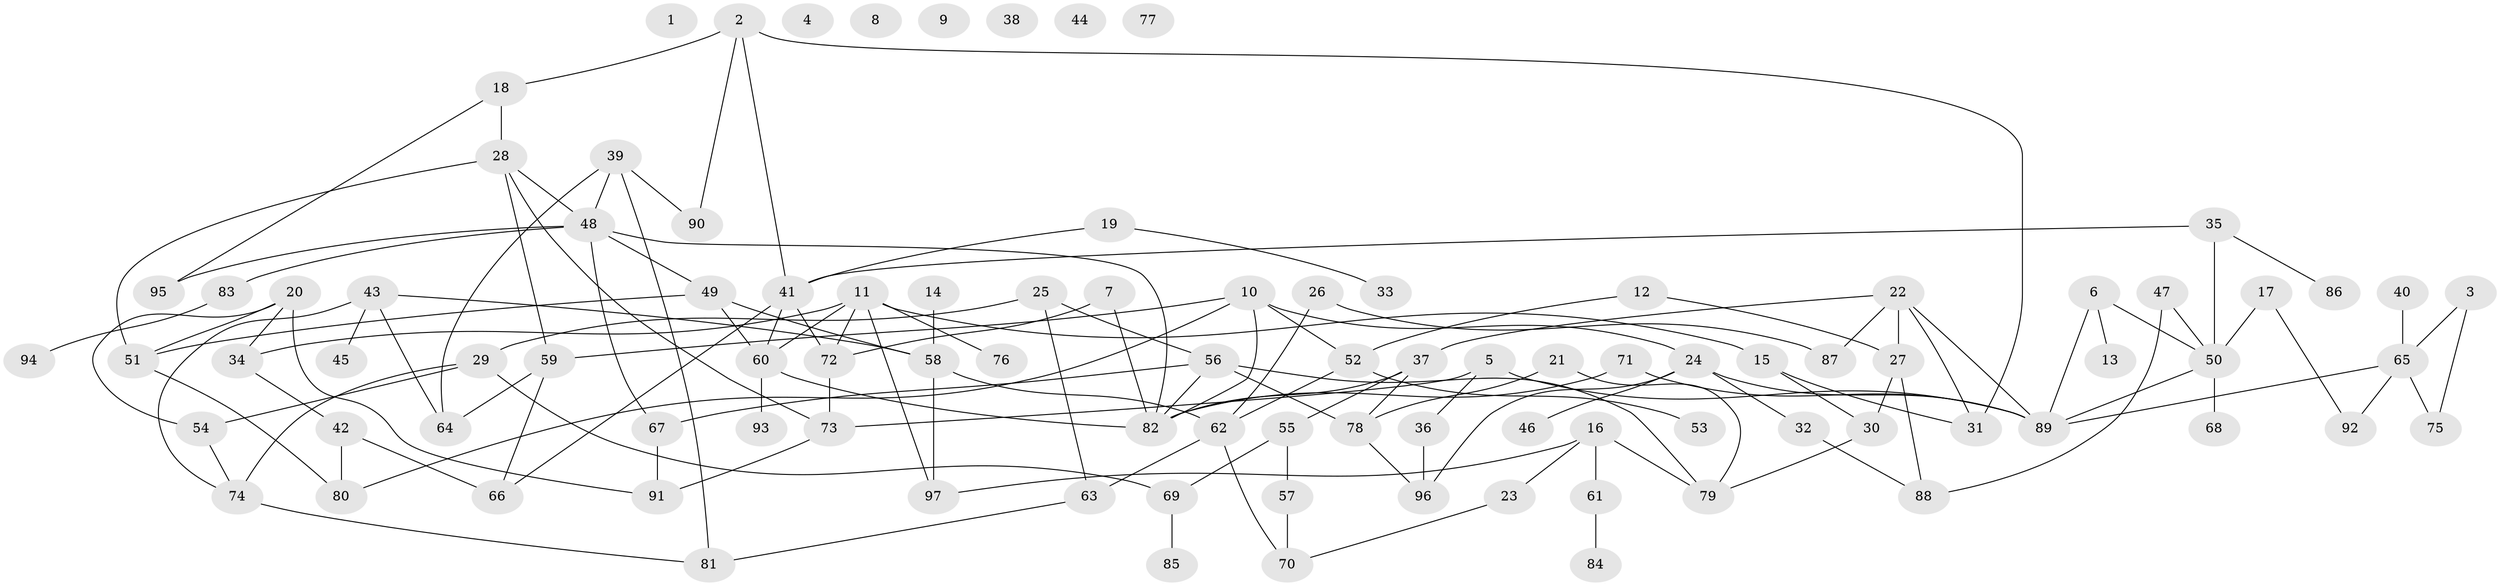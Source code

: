 // Generated by graph-tools (version 1.1) at 2025/00/03/09/25 03:00:40]
// undirected, 97 vertices, 139 edges
graph export_dot {
graph [start="1"]
  node [color=gray90,style=filled];
  1;
  2;
  3;
  4;
  5;
  6;
  7;
  8;
  9;
  10;
  11;
  12;
  13;
  14;
  15;
  16;
  17;
  18;
  19;
  20;
  21;
  22;
  23;
  24;
  25;
  26;
  27;
  28;
  29;
  30;
  31;
  32;
  33;
  34;
  35;
  36;
  37;
  38;
  39;
  40;
  41;
  42;
  43;
  44;
  45;
  46;
  47;
  48;
  49;
  50;
  51;
  52;
  53;
  54;
  55;
  56;
  57;
  58;
  59;
  60;
  61;
  62;
  63;
  64;
  65;
  66;
  67;
  68;
  69;
  70;
  71;
  72;
  73;
  74;
  75;
  76;
  77;
  78;
  79;
  80;
  81;
  82;
  83;
  84;
  85;
  86;
  87;
  88;
  89;
  90;
  91;
  92;
  93;
  94;
  95;
  96;
  97;
  2 -- 18;
  2 -- 31;
  2 -- 41;
  2 -- 90;
  3 -- 65;
  3 -- 75;
  5 -- 36;
  5 -- 73;
  5 -- 89;
  6 -- 13;
  6 -- 50;
  6 -- 89;
  7 -- 72;
  7 -- 82;
  10 -- 24;
  10 -- 52;
  10 -- 59;
  10 -- 80;
  10 -- 82;
  11 -- 15;
  11 -- 34;
  11 -- 60;
  11 -- 72;
  11 -- 76;
  11 -- 97;
  12 -- 27;
  12 -- 52;
  14 -- 58;
  15 -- 30;
  15 -- 31;
  16 -- 23;
  16 -- 61;
  16 -- 79;
  16 -- 97;
  17 -- 50;
  17 -- 92;
  18 -- 28;
  18 -- 95;
  19 -- 33;
  19 -- 41;
  20 -- 34;
  20 -- 51;
  20 -- 54;
  20 -- 91;
  21 -- 78;
  21 -- 79;
  22 -- 27;
  22 -- 31;
  22 -- 37;
  22 -- 87;
  22 -- 89;
  23 -- 70;
  24 -- 32;
  24 -- 46;
  24 -- 89;
  24 -- 96;
  25 -- 29;
  25 -- 56;
  25 -- 63;
  26 -- 62;
  26 -- 87;
  27 -- 30;
  27 -- 88;
  28 -- 48;
  28 -- 51;
  28 -- 59;
  28 -- 73;
  29 -- 54;
  29 -- 69;
  29 -- 74;
  30 -- 79;
  32 -- 88;
  34 -- 42;
  35 -- 41;
  35 -- 50;
  35 -- 86;
  36 -- 96;
  37 -- 55;
  37 -- 78;
  37 -- 82;
  39 -- 48;
  39 -- 64;
  39 -- 81;
  39 -- 90;
  40 -- 65;
  41 -- 60;
  41 -- 66;
  41 -- 72;
  42 -- 66;
  42 -- 80;
  43 -- 45;
  43 -- 58;
  43 -- 64;
  43 -- 74;
  47 -- 50;
  47 -- 88;
  48 -- 49;
  48 -- 67;
  48 -- 82;
  48 -- 83;
  48 -- 95;
  49 -- 51;
  49 -- 58;
  49 -- 60;
  50 -- 68;
  50 -- 89;
  51 -- 80;
  52 -- 53;
  52 -- 62;
  54 -- 74;
  55 -- 57;
  55 -- 69;
  56 -- 67;
  56 -- 78;
  56 -- 79;
  56 -- 82;
  57 -- 70;
  58 -- 62;
  58 -- 97;
  59 -- 64;
  59 -- 66;
  60 -- 82;
  60 -- 93;
  61 -- 84;
  62 -- 63;
  62 -- 70;
  63 -- 81;
  65 -- 75;
  65 -- 89;
  65 -- 92;
  67 -- 91;
  69 -- 85;
  71 -- 82;
  71 -- 89;
  72 -- 73;
  73 -- 91;
  74 -- 81;
  78 -- 96;
  83 -- 94;
}
